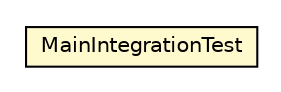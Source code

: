 #!/usr/local/bin/dot
#
# Class diagram 
# Generated by UMLGraph version R5_6-24-gf6e263 (http://www.umlgraph.org/)
#

digraph G {
	edge [fontname="Helvetica",fontsize=10,labelfontname="Helvetica",labelfontsize=10];
	node [fontname="Helvetica",fontsize=10,shape=plaintext];
	nodesep=0.25;
	ranksep=0.5;
	// nl.b3p.brmo.commandline.MainIntegrationTest
	c2 [label=<<table title="nl.b3p.brmo.commandline.MainIntegrationTest" border="0" cellborder="1" cellspacing="0" cellpadding="2" port="p" bgcolor="lemonChiffon" href="./MainIntegrationTest.html">
		<tr><td><table border="0" cellspacing="0" cellpadding="1">
<tr><td align="center" balign="center"> MainIntegrationTest </td></tr>
		</table></td></tr>
		</table>>, URL="./MainIntegrationTest.html", fontname="Helvetica", fontcolor="black", fontsize=10.0];
}

